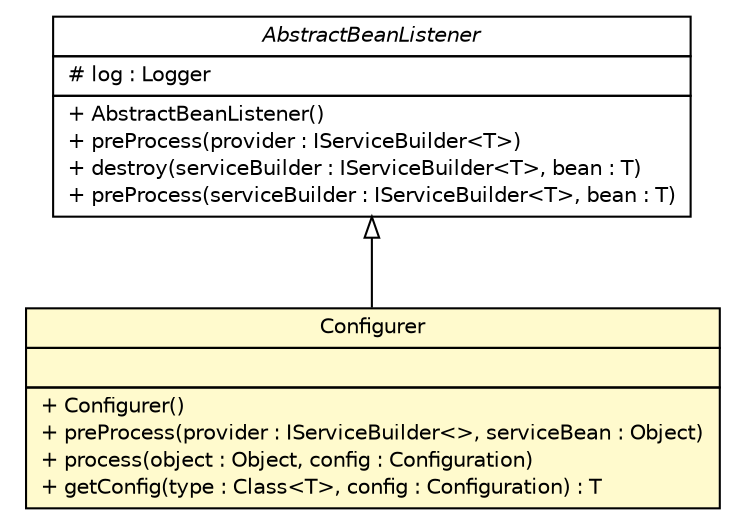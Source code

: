 #!/usr/local/bin/dot
#
# Class diagram 
# Generated by UMLGraph version R5_6 (http://www.umlgraph.org/)
#

digraph G {
	edge [fontname="Helvetica",fontsize=10,labelfontname="Helvetica",labelfontsize=10];
	node [fontname="Helvetica",fontsize=10,shape=plaintext];
	nodesep=0.25;
	ranksep=0.5;
	// sorcer.config.AbstractBeanListener
	c172223 [label=<<table title="sorcer.config.AbstractBeanListener" border="0" cellborder="1" cellspacing="0" cellpadding="2" port="p" href="../../config/AbstractBeanListener.html">
		<tr><td><table border="0" cellspacing="0" cellpadding="1">
<tr><td align="center" balign="center"><font face="Helvetica-Oblique"> AbstractBeanListener </font></td></tr>
		</table></td></tr>
		<tr><td><table border="0" cellspacing="0" cellpadding="1">
<tr><td align="left" balign="left"> # log : Logger </td></tr>
		</table></td></tr>
		<tr><td><table border="0" cellspacing="0" cellpadding="1">
<tr><td align="left" balign="left"> + AbstractBeanListener() </td></tr>
<tr><td align="left" balign="left"> + preProcess(provider : IServiceBuilder&lt;T&gt;) </td></tr>
<tr><td align="left" balign="left"> + destroy(serviceBuilder : IServiceBuilder&lt;T&gt;, bean : T) </td></tr>
<tr><td align="left" balign="left"> + preProcess(serviceBuilder : IServiceBuilder&lt;T&gt;, bean : T) </td></tr>
		</table></td></tr>
		</table>>, URL="../../config/AbstractBeanListener.html", fontname="Helvetica", fontcolor="black", fontsize=10.0];
	// sorcer.core.service.Configurer
	c172236 [label=<<table title="sorcer.core.service.Configurer" border="0" cellborder="1" cellspacing="0" cellpadding="2" port="p" bgcolor="lemonChiffon" href="./Configurer.html">
		<tr><td><table border="0" cellspacing="0" cellpadding="1">
<tr><td align="center" balign="center"> Configurer </td></tr>
		</table></td></tr>
		<tr><td><table border="0" cellspacing="0" cellpadding="1">
<tr><td align="left" balign="left">  </td></tr>
		</table></td></tr>
		<tr><td><table border="0" cellspacing="0" cellpadding="1">
<tr><td align="left" balign="left"> + Configurer() </td></tr>
<tr><td align="left" balign="left"> + preProcess(provider : IServiceBuilder&lt;&gt;, serviceBean : Object) </td></tr>
<tr><td align="left" balign="left"> + process(object : Object, config : Configuration) </td></tr>
<tr><td align="left" balign="left"> + getConfig(type : Class&lt;T&gt;, config : Configuration) : T </td></tr>
		</table></td></tr>
		</table>>, URL="./Configurer.html", fontname="Helvetica", fontcolor="black", fontsize=10.0];
	//sorcer.core.service.Configurer extends sorcer.config.AbstractBeanListener
	c172223:p -> c172236:p [dir=back,arrowtail=empty];
}


